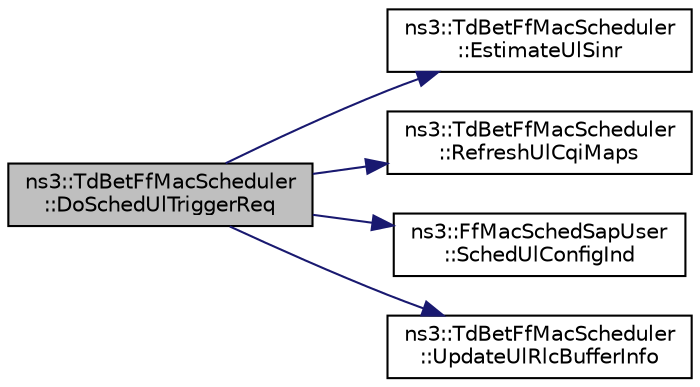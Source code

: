 digraph "ns3::TdBetFfMacScheduler::DoSchedUlTriggerReq"
{
 // LATEX_PDF_SIZE
  edge [fontname="Helvetica",fontsize="10",labelfontname="Helvetica",labelfontsize="10"];
  node [fontname="Helvetica",fontsize="10",shape=record];
  rankdir="LR";
  Node1 [label="ns3::TdBetFfMacScheduler\l::DoSchedUlTriggerReq",height=0.2,width=0.4,color="black", fillcolor="grey75", style="filled", fontcolor="black",tooltip="Sched UL trigger request."];
  Node1 -> Node2 [color="midnightblue",fontsize="10",style="solid",fontname="Helvetica"];
  Node2 [label="ns3::TdBetFfMacScheduler\l::EstimateUlSinr",height=0.2,width=0.4,color="black", fillcolor="white", style="filled",URL="$classns3_1_1_td_bet_ff_mac_scheduler.html#a051dacc13beec936c3e5206d865837bc",tooltip="Estimate UL SINR function."];
  Node1 -> Node3 [color="midnightblue",fontsize="10",style="solid",fontname="Helvetica"];
  Node3 [label="ns3::TdBetFfMacScheduler\l::RefreshUlCqiMaps",height=0.2,width=0.4,color="black", fillcolor="white", style="filled",URL="$classns3_1_1_td_bet_ff_mac_scheduler.html#ad78d0be66210e23e11005edecf4f145e",tooltip="Refresh UL CQI maps function."];
  Node1 -> Node4 [color="midnightblue",fontsize="10",style="solid",fontname="Helvetica"];
  Node4 [label="ns3::FfMacSchedSapUser\l::SchedUlConfigInd",height=0.2,width=0.4,color="black", fillcolor="white", style="filled",URL="$classns3_1_1_ff_mac_sched_sap_user.html#a1b89636256701a84d990db7db8aea874",tooltip="SCHED_UL_CONFIG_IND."];
  Node1 -> Node5 [color="midnightblue",fontsize="10",style="solid",fontname="Helvetica"];
  Node5 [label="ns3::TdBetFfMacScheduler\l::UpdateUlRlcBufferInfo",height=0.2,width=0.4,color="black", fillcolor="white", style="filled",URL="$classns3_1_1_td_bet_ff_mac_scheduler.html#ac9a75f21284227100fa0c44091c01952",tooltip="Update UL RLC buffer info function."];
}
